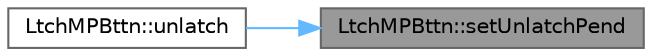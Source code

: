 digraph "LtchMPBttn::setUnlatchPend"
{
 // LATEX_PDF_SIZE
  bgcolor="transparent";
  edge [fontname=Helvetica,fontsize=10,labelfontname=Helvetica,labelfontsize=10];
  node [fontname=Helvetica,fontsize=10,shape=box,height=0.2,width=0.4];
  rankdir="RL";
  Node1 [id="Node000001",label="LtchMPBttn::setUnlatchPend",height=0.2,width=0.4,color="gray40", fillcolor="grey60", style="filled", fontcolor="black",tooltip="Sets the value of the \"Valid Unlatch Pending\" attribute."];
  Node1 -> Node2 [id="edge1_Node000001_Node000002",dir="back",color="steelblue1",style="solid",tooltip=" "];
  Node2 [id="Node000002",label="LtchMPBttn::unlatch",height=0.2,width=0.4,color="grey40", fillcolor="white", style="filled",URL="$class_ltch_m_p_bttn.html#a25933288a98bd0a2efc406e7a009fbc1",tooltip="Sets the values of the flags needed to unlatch a latched MPB."];
}
